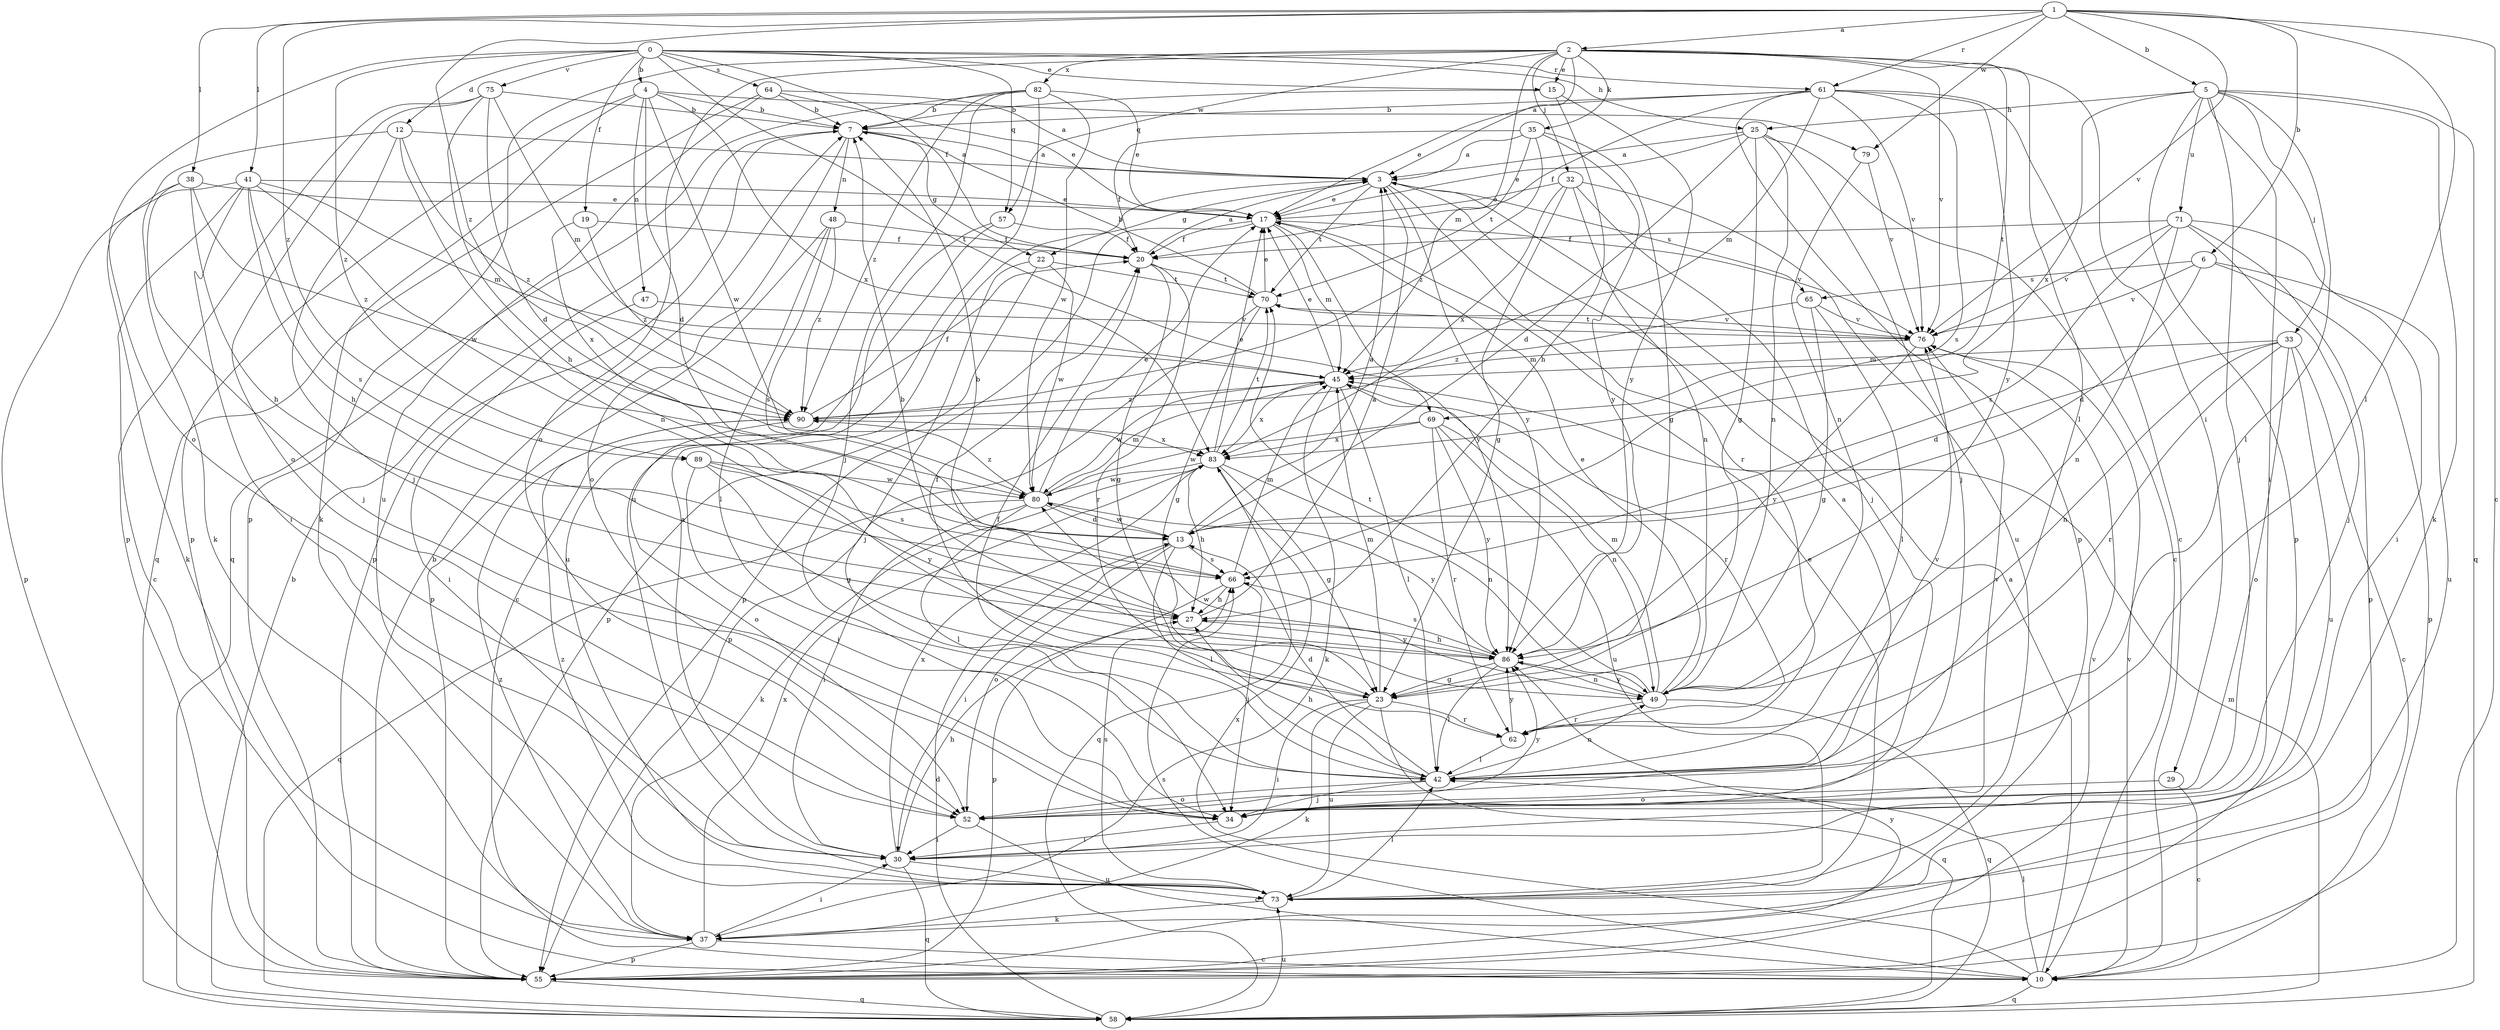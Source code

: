 strict digraph  {
0;
1;
2;
3;
4;
5;
6;
7;
10;
12;
13;
15;
17;
19;
20;
22;
23;
25;
27;
29;
30;
32;
33;
34;
35;
37;
38;
41;
42;
45;
47;
48;
49;
52;
55;
57;
58;
61;
62;
64;
65;
66;
69;
70;
71;
73;
75;
76;
79;
80;
82;
83;
86;
89;
90;
0 -> 4  [label=b];
0 -> 12  [label=d];
0 -> 15  [label=e];
0 -> 19  [label=f];
0 -> 20  [label=f];
0 -> 25  [label=h];
0 -> 52  [label=o];
0 -> 57  [label=q];
0 -> 61  [label=r];
0 -> 64  [label=s];
0 -> 69  [label=t];
0 -> 75  [label=v];
0 -> 89  [label=z];
1 -> 2  [label=a];
1 -> 5  [label=b];
1 -> 6  [label=b];
1 -> 10  [label=c];
1 -> 38  [label=l];
1 -> 41  [label=l];
1 -> 42  [label=l];
1 -> 61  [label=r];
1 -> 76  [label=v];
1 -> 79  [label=w];
1 -> 89  [label=z];
1 -> 90  [label=z];
2 -> 3  [label=a];
2 -> 15  [label=e];
2 -> 29  [label=i];
2 -> 32  [label=j];
2 -> 35  [label=k];
2 -> 42  [label=l];
2 -> 45  [label=m];
2 -> 52  [label=o];
2 -> 55  [label=p];
2 -> 57  [label=q];
2 -> 69  [label=t];
2 -> 76  [label=v];
2 -> 82  [label=x];
3 -> 17  [label=e];
3 -> 22  [label=g];
3 -> 62  [label=r];
3 -> 65  [label=s];
3 -> 70  [label=t];
3 -> 86  [label=y];
4 -> 7  [label=b];
4 -> 13  [label=d];
4 -> 37  [label=k];
4 -> 47  [label=n];
4 -> 55  [label=p];
4 -> 79  [label=w];
4 -> 80  [label=w];
4 -> 83  [label=x];
5 -> 25  [label=h];
5 -> 30  [label=i];
5 -> 33  [label=j];
5 -> 34  [label=j];
5 -> 37  [label=k];
5 -> 42  [label=l];
5 -> 55  [label=p];
5 -> 58  [label=q];
5 -> 71  [label=u];
5 -> 83  [label=x];
6 -> 13  [label=d];
6 -> 55  [label=p];
6 -> 65  [label=s];
6 -> 73  [label=u];
6 -> 76  [label=v];
7 -> 3  [label=a];
7 -> 22  [label=g];
7 -> 48  [label=n];
7 -> 52  [label=o];
7 -> 55  [label=p];
10 -> 3  [label=a];
10 -> 42  [label=l];
10 -> 58  [label=q];
10 -> 66  [label=s];
10 -> 76  [label=v];
10 -> 83  [label=x];
12 -> 3  [label=a];
12 -> 34  [label=j];
12 -> 37  [label=k];
12 -> 49  [label=n];
12 -> 90  [label=z];
13 -> 3  [label=a];
13 -> 30  [label=i];
13 -> 42  [label=l];
13 -> 52  [label=o];
13 -> 66  [label=s];
13 -> 80  [label=w];
15 -> 7  [label=b];
15 -> 27  [label=h];
15 -> 86  [label=y];
17 -> 20  [label=f];
17 -> 45  [label=m];
17 -> 55  [label=p];
17 -> 76  [label=v];
17 -> 86  [label=y];
19 -> 20  [label=f];
19 -> 83  [label=x];
19 -> 90  [label=z];
20 -> 3  [label=a];
20 -> 23  [label=g];
20 -> 62  [label=r];
20 -> 70  [label=t];
22 -> 34  [label=j];
22 -> 55  [label=p];
22 -> 70  [label=t];
22 -> 80  [label=w];
23 -> 20  [label=f];
23 -> 30  [label=i];
23 -> 37  [label=k];
23 -> 45  [label=m];
23 -> 58  [label=q];
23 -> 62  [label=r];
23 -> 73  [label=u];
25 -> 3  [label=a];
25 -> 10  [label=c];
25 -> 13  [label=d];
25 -> 17  [label=e];
25 -> 23  [label=g];
25 -> 34  [label=j];
25 -> 49  [label=n];
27 -> 3  [label=a];
27 -> 7  [label=b];
27 -> 86  [label=y];
29 -> 10  [label=c];
29 -> 52  [label=o];
30 -> 3  [label=a];
30 -> 27  [label=h];
30 -> 58  [label=q];
30 -> 73  [label=u];
30 -> 83  [label=x];
32 -> 17  [label=e];
32 -> 23  [label=g];
32 -> 34  [label=j];
32 -> 49  [label=n];
32 -> 73  [label=u];
32 -> 83  [label=x];
33 -> 10  [label=c];
33 -> 13  [label=d];
33 -> 45  [label=m];
33 -> 49  [label=n];
33 -> 52  [label=o];
33 -> 62  [label=r];
33 -> 73  [label=u];
34 -> 30  [label=i];
34 -> 76  [label=v];
35 -> 3  [label=a];
35 -> 20  [label=f];
35 -> 23  [label=g];
35 -> 70  [label=t];
35 -> 86  [label=y];
35 -> 90  [label=z];
37 -> 10  [label=c];
37 -> 30  [label=i];
37 -> 55  [label=p];
37 -> 83  [label=x];
37 -> 90  [label=z];
38 -> 17  [label=e];
38 -> 27  [label=h];
38 -> 34  [label=j];
38 -> 37  [label=k];
38 -> 90  [label=z];
41 -> 10  [label=c];
41 -> 17  [label=e];
41 -> 27  [label=h];
41 -> 30  [label=i];
41 -> 45  [label=m];
41 -> 55  [label=p];
41 -> 66  [label=s];
41 -> 80  [label=w];
42 -> 13  [label=d];
42 -> 20  [label=f];
42 -> 27  [label=h];
42 -> 34  [label=j];
42 -> 49  [label=n];
42 -> 52  [label=o];
42 -> 76  [label=v];
45 -> 17  [label=e];
45 -> 37  [label=k];
45 -> 42  [label=l];
45 -> 62  [label=r];
45 -> 80  [label=w];
45 -> 83  [label=x];
45 -> 90  [label=z];
47 -> 30  [label=i];
47 -> 76  [label=v];
48 -> 20  [label=f];
48 -> 42  [label=l];
48 -> 55  [label=p];
48 -> 66  [label=s];
48 -> 90  [label=z];
49 -> 17  [label=e];
49 -> 45  [label=m];
49 -> 58  [label=q];
49 -> 62  [label=r];
49 -> 70  [label=t];
49 -> 80  [label=w];
49 -> 86  [label=y];
52 -> 3  [label=a];
52 -> 10  [label=c];
52 -> 30  [label=i];
52 -> 86  [label=y];
55 -> 7  [label=b];
55 -> 58  [label=q];
55 -> 76  [label=v];
55 -> 86  [label=y];
57 -> 10  [label=c];
57 -> 20  [label=f];
57 -> 73  [label=u];
58 -> 7  [label=b];
58 -> 13  [label=d];
58 -> 45  [label=m];
58 -> 73  [label=u];
61 -> 7  [label=b];
61 -> 10  [label=c];
61 -> 17  [label=e];
61 -> 20  [label=f];
61 -> 45  [label=m];
61 -> 55  [label=p];
61 -> 66  [label=s];
61 -> 76  [label=v];
61 -> 86  [label=y];
62 -> 42  [label=l];
62 -> 86  [label=y];
64 -> 3  [label=a];
64 -> 7  [label=b];
64 -> 17  [label=e];
64 -> 58  [label=q];
64 -> 73  [label=u];
65 -> 23  [label=g];
65 -> 42  [label=l];
65 -> 76  [label=v];
65 -> 90  [label=z];
66 -> 27  [label=h];
66 -> 34  [label=j];
66 -> 45  [label=m];
66 -> 55  [label=p];
69 -> 49  [label=n];
69 -> 62  [label=r];
69 -> 73  [label=u];
69 -> 80  [label=w];
69 -> 83  [label=x];
69 -> 86  [label=y];
70 -> 7  [label=b];
70 -> 17  [label=e];
70 -> 23  [label=g];
70 -> 55  [label=p];
70 -> 76  [label=v];
71 -> 20  [label=f];
71 -> 30  [label=i];
71 -> 34  [label=j];
71 -> 49  [label=n];
71 -> 55  [label=p];
71 -> 66  [label=s];
71 -> 76  [label=v];
73 -> 17  [label=e];
73 -> 37  [label=k];
73 -> 42  [label=l];
73 -> 66  [label=s];
73 -> 90  [label=z];
75 -> 7  [label=b];
75 -> 13  [label=d];
75 -> 27  [label=h];
75 -> 45  [label=m];
75 -> 52  [label=o];
75 -> 55  [label=p];
76 -> 45  [label=m];
76 -> 70  [label=t];
76 -> 86  [label=y];
79 -> 49  [label=n];
79 -> 76  [label=v];
80 -> 13  [label=d];
80 -> 17  [label=e];
80 -> 30  [label=i];
80 -> 42  [label=l];
80 -> 45  [label=m];
80 -> 58  [label=q];
80 -> 86  [label=y];
80 -> 90  [label=z];
82 -> 7  [label=b];
82 -> 17  [label=e];
82 -> 34  [label=j];
82 -> 58  [label=q];
82 -> 73  [label=u];
82 -> 80  [label=w];
82 -> 90  [label=z];
83 -> 17  [label=e];
83 -> 23  [label=g];
83 -> 27  [label=h];
83 -> 37  [label=k];
83 -> 49  [label=n];
83 -> 58  [label=q];
83 -> 70  [label=t];
83 -> 80  [label=w];
86 -> 7  [label=b];
86 -> 23  [label=g];
86 -> 27  [label=h];
86 -> 42  [label=l];
86 -> 49  [label=n];
86 -> 66  [label=s];
89 -> 23  [label=g];
89 -> 34  [label=j];
89 -> 66  [label=s];
89 -> 80  [label=w];
89 -> 86  [label=y];
90 -> 20  [label=f];
90 -> 52  [label=o];
90 -> 83  [label=x];
}
